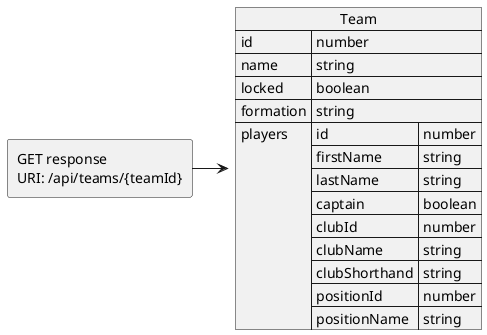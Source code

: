 @startuml Get team response
allowmixing

agent "GET response \nURI: /api/teams/{teamId}"
  json "Team" as J {
    "id": "number",
    "name": "string",
    "locked": "boolean",
    "formation": "string",
    "players": [{
        "id": "number",
        "firstName": "string",
        "lastName": "string",
        "captain": "boolean",
        "clubId": "number",
        "clubName": "string",
        "clubShorthand": "string",
        "positionId": "number",
        "positionName": "string"
    }]
  }

"GET response \nURI: /api/teams/{teamId}" -> J 
@enduml